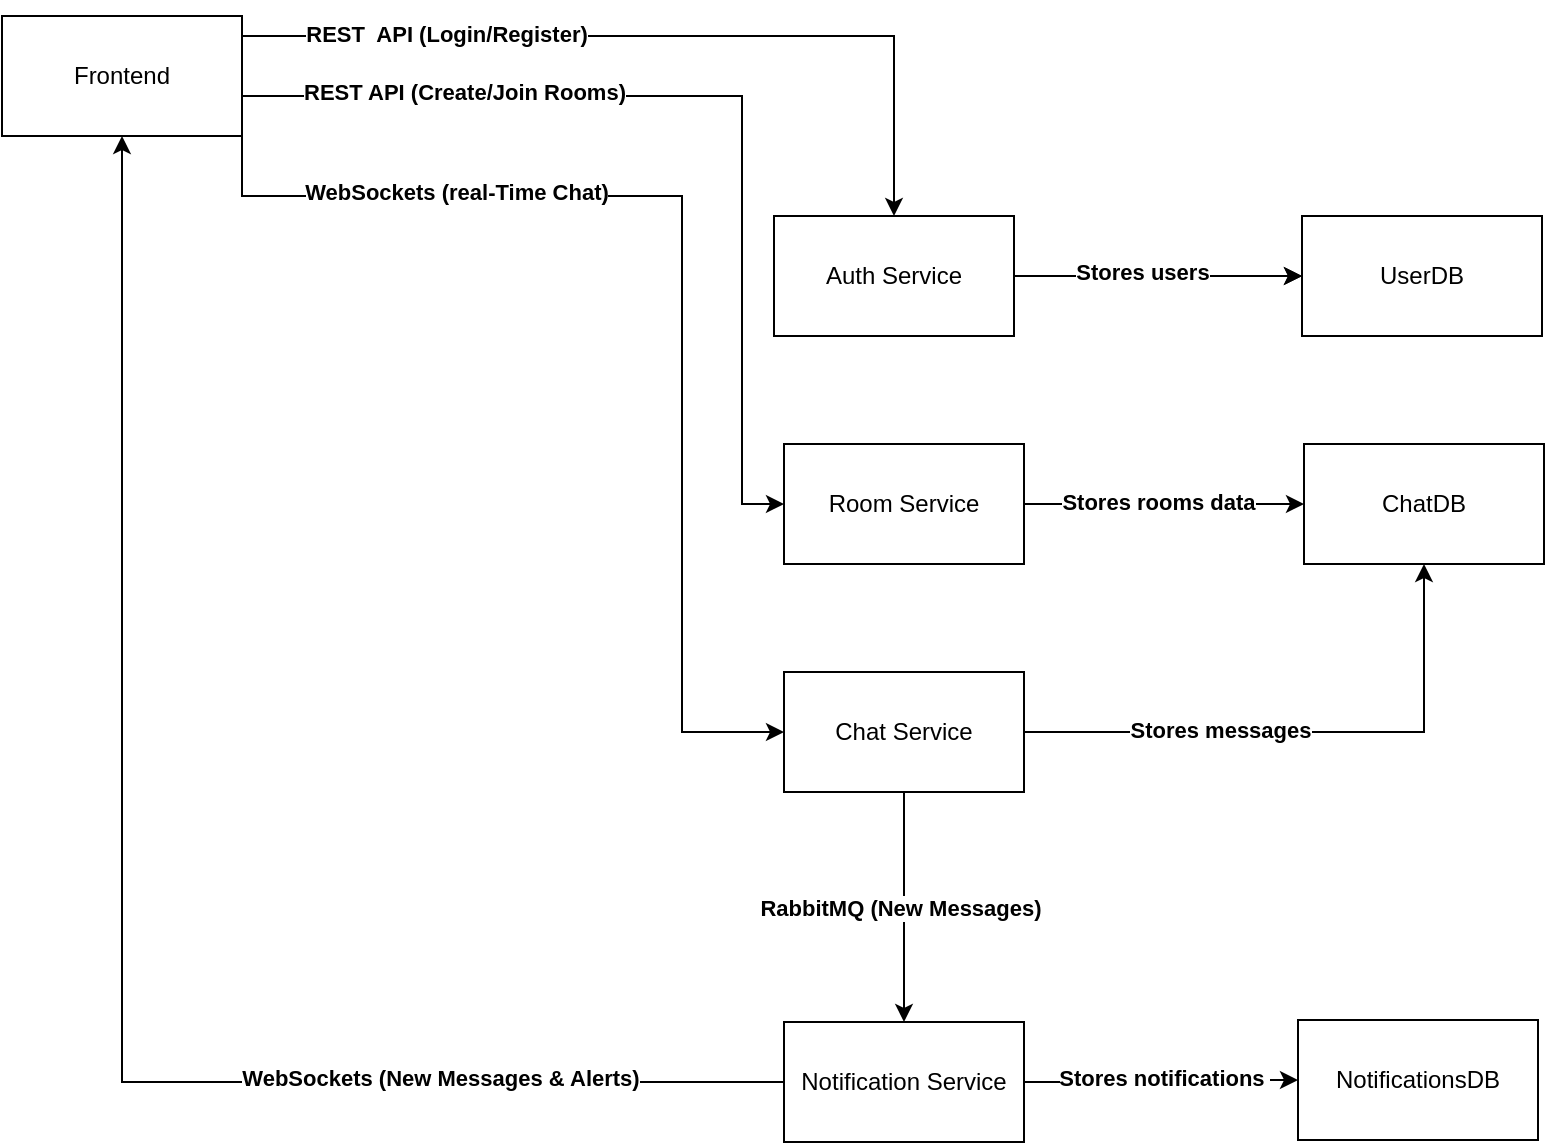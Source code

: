 <mxfile version="26.0.16">
  <diagram name="Page-1" id="hYuiBNfjRdiiBP-YzXJv">
    <mxGraphModel dx="1338" dy="1040" grid="1" gridSize="10" guides="1" tooltips="1" connect="1" arrows="1" fold="1" page="1" pageScale="1" pageWidth="850" pageHeight="1100" math="0" shadow="0">
      <root>
        <mxCell id="0" />
        <mxCell id="1" parent="0" />
        <mxCell id="c4UvGvd-CYI1I5oLqbDR-26" value="" style="edgeStyle=orthogonalEdgeStyle;rounded=0;orthogonalLoop=1;jettySize=auto;html=1;" edge="1" parent="1" source="c4UvGvd-CYI1I5oLqbDR-1" target="c4UvGvd-CYI1I5oLqbDR-25">
          <mxGeometry relative="1" as="geometry" />
        </mxCell>
        <mxCell id="c4UvGvd-CYI1I5oLqbDR-29" value="Text" style="edgeLabel;html=1;align=center;verticalAlign=middle;resizable=0;points=[];" vertex="1" connectable="0" parent="c4UvGvd-CYI1I5oLqbDR-26">
          <mxGeometry x="0.026" y="2" relative="1" as="geometry">
            <mxPoint x="-1" as="offset" />
          </mxGeometry>
        </mxCell>
        <mxCell id="c4UvGvd-CYI1I5oLqbDR-37" value="&lt;b&gt;Stores rooms data&lt;/b&gt;" style="edgeLabel;html=1;align=center;verticalAlign=middle;resizable=0;points=[];" vertex="1" connectable="0" parent="c4UvGvd-CYI1I5oLqbDR-26">
          <mxGeometry x="0.077" y="1" relative="1" as="geometry">
            <mxPoint x="-9" as="offset" />
          </mxGeometry>
        </mxCell>
        <mxCell id="c4UvGvd-CYI1I5oLqbDR-1" value="Room Service" style="rounded=0;whiteSpace=wrap;html=1;" vertex="1" parent="1">
          <mxGeometry x="401" y="234" width="120" height="60" as="geometry" />
        </mxCell>
        <mxCell id="c4UvGvd-CYI1I5oLqbDR-33" value="" style="edgeStyle=orthogonalEdgeStyle;rounded=0;orthogonalLoop=1;jettySize=auto;html=1;" edge="1" parent="1" source="c4UvGvd-CYI1I5oLqbDR-2" target="c4UvGvd-CYI1I5oLqbDR-32">
          <mxGeometry relative="1" as="geometry" />
        </mxCell>
        <mxCell id="c4UvGvd-CYI1I5oLqbDR-34" value="" style="edgeStyle=orthogonalEdgeStyle;rounded=0;orthogonalLoop=1;jettySize=auto;html=1;" edge="1" parent="1" source="c4UvGvd-CYI1I5oLqbDR-2" target="c4UvGvd-CYI1I5oLqbDR-32">
          <mxGeometry relative="1" as="geometry" />
        </mxCell>
        <mxCell id="c4UvGvd-CYI1I5oLqbDR-35" value="&lt;b&gt;Stores users&lt;/b&gt;" style="edgeLabel;html=1;align=center;verticalAlign=middle;resizable=0;points=[];" vertex="1" connectable="0" parent="c4UvGvd-CYI1I5oLqbDR-34">
          <mxGeometry x="-0.099" y="-2" relative="1" as="geometry">
            <mxPoint x="-1" y="-4" as="offset" />
          </mxGeometry>
        </mxCell>
        <mxCell id="c4UvGvd-CYI1I5oLqbDR-2" value="Auth Service" style="rounded=0;whiteSpace=wrap;html=1;" vertex="1" parent="1">
          <mxGeometry x="396" y="120" width="120" height="60" as="geometry" />
        </mxCell>
        <mxCell id="c4UvGvd-CYI1I5oLqbDR-43" value="" style="edgeStyle=orthogonalEdgeStyle;rounded=0;orthogonalLoop=1;jettySize=auto;html=1;" edge="1" parent="1" source="c4UvGvd-CYI1I5oLqbDR-4" target="c4UvGvd-CYI1I5oLqbDR-42">
          <mxGeometry relative="1" as="geometry" />
        </mxCell>
        <mxCell id="c4UvGvd-CYI1I5oLqbDR-44" value="&lt;b&gt;Stores notifications&amp;nbsp;&lt;/b&gt;" style="edgeLabel;html=1;align=center;verticalAlign=middle;resizable=0;points=[];" vertex="1" connectable="0" parent="c4UvGvd-CYI1I5oLqbDR-43">
          <mxGeometry x="0.014" y="1" relative="1" as="geometry">
            <mxPoint x="1" as="offset" />
          </mxGeometry>
        </mxCell>
        <mxCell id="c4UvGvd-CYI1I5oLqbDR-45" style="edgeStyle=orthogonalEdgeStyle;rounded=0;orthogonalLoop=1;jettySize=auto;html=1;exitX=0;exitY=0.5;exitDx=0;exitDy=0;entryX=0.5;entryY=1;entryDx=0;entryDy=0;" edge="1" parent="1" source="c4UvGvd-CYI1I5oLqbDR-4" target="c4UvGvd-CYI1I5oLqbDR-13">
          <mxGeometry relative="1" as="geometry" />
        </mxCell>
        <mxCell id="c4UvGvd-CYI1I5oLqbDR-46" value="&lt;b&gt;WebSockets (New Messages &amp;amp; Alerts)&lt;/b&gt;" style="edgeLabel;html=1;align=center;verticalAlign=middle;resizable=0;points=[];" vertex="1" connectable="0" parent="c4UvGvd-CYI1I5oLqbDR-45">
          <mxGeometry x="-0.572" y="-2" relative="1" as="geometry">
            <mxPoint as="offset" />
          </mxGeometry>
        </mxCell>
        <mxCell id="c4UvGvd-CYI1I5oLqbDR-4" value="Notification Service" style="rounded=0;whiteSpace=wrap;html=1;" vertex="1" parent="1">
          <mxGeometry x="401" y="523" width="120" height="60" as="geometry" />
        </mxCell>
        <mxCell id="c4UvGvd-CYI1I5oLqbDR-38" style="edgeStyle=orthogonalEdgeStyle;rounded=0;orthogonalLoop=1;jettySize=auto;html=1;exitX=1;exitY=0.5;exitDx=0;exitDy=0;entryX=0.5;entryY=1;entryDx=0;entryDy=0;" edge="1" parent="1" source="c4UvGvd-CYI1I5oLqbDR-5" target="c4UvGvd-CYI1I5oLqbDR-25">
          <mxGeometry relative="1" as="geometry" />
        </mxCell>
        <mxCell id="c4UvGvd-CYI1I5oLqbDR-39" value="&lt;b&gt;Stores messages&lt;/b&gt;" style="edgeLabel;html=1;align=center;verticalAlign=middle;resizable=0;points=[];" vertex="1" connectable="0" parent="c4UvGvd-CYI1I5oLqbDR-38">
          <mxGeometry x="-0.314" y="1" relative="1" as="geometry">
            <mxPoint as="offset" />
          </mxGeometry>
        </mxCell>
        <mxCell id="c4UvGvd-CYI1I5oLqbDR-55" style="edgeStyle=orthogonalEdgeStyle;rounded=0;orthogonalLoop=1;jettySize=auto;html=1;exitX=0.5;exitY=1;exitDx=0;exitDy=0;" edge="1" parent="1" source="c4UvGvd-CYI1I5oLqbDR-5" target="c4UvGvd-CYI1I5oLqbDR-4">
          <mxGeometry relative="1" as="geometry" />
        </mxCell>
        <mxCell id="c4UvGvd-CYI1I5oLqbDR-56" value="&lt;b&gt;RabbitMQ (New Messages)&lt;/b&gt;" style="edgeLabel;html=1;align=center;verticalAlign=middle;resizable=0;points=[];" vertex="1" connectable="0" parent="c4UvGvd-CYI1I5oLqbDR-55">
          <mxGeometry x="-0.0" y="-2" relative="1" as="geometry">
            <mxPoint as="offset" />
          </mxGeometry>
        </mxCell>
        <mxCell id="c4UvGvd-CYI1I5oLqbDR-5" value="Chat Service" style="rounded=0;whiteSpace=wrap;html=1;" vertex="1" parent="1">
          <mxGeometry x="401" y="348" width="120" height="60" as="geometry" />
        </mxCell>
        <mxCell id="c4UvGvd-CYI1I5oLqbDR-14" style="edgeStyle=orthogonalEdgeStyle;rounded=0;orthogonalLoop=1;jettySize=auto;html=1;exitX=1;exitY=0;exitDx=0;exitDy=0;" edge="1" parent="1" source="c4UvGvd-CYI1I5oLqbDR-13" target="c4UvGvd-CYI1I5oLqbDR-2">
          <mxGeometry relative="1" as="geometry">
            <Array as="points">
              <mxPoint x="130" y="30" />
              <mxPoint x="456" y="30" />
            </Array>
          </mxGeometry>
        </mxCell>
        <mxCell id="c4UvGvd-CYI1I5oLqbDR-15" value="REST&amp;nbsp; API (Login/Register)" style="edgeLabel;html=1;align=center;verticalAlign=middle;resizable=0;points=[];fontStyle=1" vertex="1" connectable="0" parent="c4UvGvd-CYI1I5oLqbDR-14">
          <mxGeometry x="-0.443" y="2" relative="1" as="geometry">
            <mxPoint x="-7" y="1" as="offset" />
          </mxGeometry>
        </mxCell>
        <mxCell id="c4UvGvd-CYI1I5oLqbDR-18" style="edgeStyle=orthogonalEdgeStyle;rounded=0;orthogonalLoop=1;jettySize=auto;html=1;exitX=1;exitY=0.25;exitDx=0;exitDy=0;entryX=0;entryY=0.5;entryDx=0;entryDy=0;" edge="1" parent="1" source="c4UvGvd-CYI1I5oLqbDR-13" target="c4UvGvd-CYI1I5oLqbDR-1">
          <mxGeometry relative="1" as="geometry">
            <mxPoint x="130" y="83" as="sourcePoint" />
            <mxPoint x="232" y="267" as="targetPoint" />
            <Array as="points">
              <mxPoint x="130" y="60" />
              <mxPoint x="380" y="60" />
              <mxPoint x="380" y="264" />
            </Array>
          </mxGeometry>
        </mxCell>
        <mxCell id="c4UvGvd-CYI1I5oLqbDR-19" value="REST API (Create/Join Rooms)" style="edgeLabel;html=1;align=center;verticalAlign=middle;resizable=0;points=[];fontStyle=1" vertex="1" connectable="0" parent="c4UvGvd-CYI1I5oLqbDR-18">
          <mxGeometry x="-0.367" y="-3" relative="1" as="geometry">
            <mxPoint x="-23" y="-5" as="offset" />
          </mxGeometry>
        </mxCell>
        <mxCell id="c4UvGvd-CYI1I5oLqbDR-22" style="edgeStyle=orthogonalEdgeStyle;rounded=0;orthogonalLoop=1;jettySize=auto;html=1;entryX=0;entryY=0.5;entryDx=0;entryDy=0;" edge="1" parent="1" target="c4UvGvd-CYI1I5oLqbDR-5">
          <mxGeometry relative="1" as="geometry">
            <mxPoint x="130" y="80" as="sourcePoint" />
            <Array as="points">
              <mxPoint x="130" y="110" />
              <mxPoint x="350" y="110" />
              <mxPoint x="350" y="378" />
            </Array>
          </mxGeometry>
        </mxCell>
        <mxCell id="c4UvGvd-CYI1I5oLqbDR-23" value="&lt;b&gt;WebSockets (real-Time Chat)&lt;/b&gt;" style="edgeLabel;html=1;align=center;verticalAlign=middle;resizable=0;points=[];" vertex="1" connectable="0" parent="c4UvGvd-CYI1I5oLqbDR-22">
          <mxGeometry x="-0.668" y="1" relative="1" as="geometry">
            <mxPoint x="42" y="-1" as="offset" />
          </mxGeometry>
        </mxCell>
        <mxCell id="c4UvGvd-CYI1I5oLqbDR-13" value="Frontend" style="rounded=0;whiteSpace=wrap;html=1;" vertex="1" parent="1">
          <mxGeometry x="10" y="20" width="120" height="60" as="geometry" />
        </mxCell>
        <mxCell id="c4UvGvd-CYI1I5oLqbDR-25" value="ChatDB" style="rounded=0;whiteSpace=wrap;html=1;" vertex="1" parent="1">
          <mxGeometry x="661" y="234" width="120" height="60" as="geometry" />
        </mxCell>
        <mxCell id="c4UvGvd-CYI1I5oLqbDR-32" value="UserDB" style="rounded=0;whiteSpace=wrap;html=1;" vertex="1" parent="1">
          <mxGeometry x="660" y="120" width="120" height="60" as="geometry" />
        </mxCell>
        <mxCell id="c4UvGvd-CYI1I5oLqbDR-42" value="NotificationsDB" style="rounded=0;whiteSpace=wrap;html=1;" vertex="1" parent="1">
          <mxGeometry x="658" y="522" width="120" height="60" as="geometry" />
        </mxCell>
      </root>
    </mxGraphModel>
  </diagram>
</mxfile>
